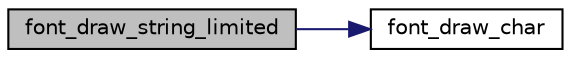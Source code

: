 digraph "font_draw_string_limited"
{
 // LATEX_PDF_SIZE
  edge [fontname="Helvetica",fontsize="10",labelfontname="Helvetica",labelfontsize="10"];
  node [fontname="Helvetica",fontsize="10",shape=record];
  rankdir="LR";
  Node1 [label="font_draw_string_limited",height=0.2,width=0.4,color="black", fillcolor="grey75", style="filled", fontcolor="black",tooltip="Draws a substring of a string to the given coordinates in the given buffer."];
  Node1 -> Node2 [color="midnightblue",fontsize="10",style="solid",fontname="Helvetica"];
  Node2 [label="font_draw_char",height=0.2,width=0.4,color="black", fillcolor="white", style="filled",URL="$group__font.html#gaa049c74a42572fa8713f9d08ddf42fc1",tooltip="Draws a given char to the given coordinates in the given buffer."];
}
